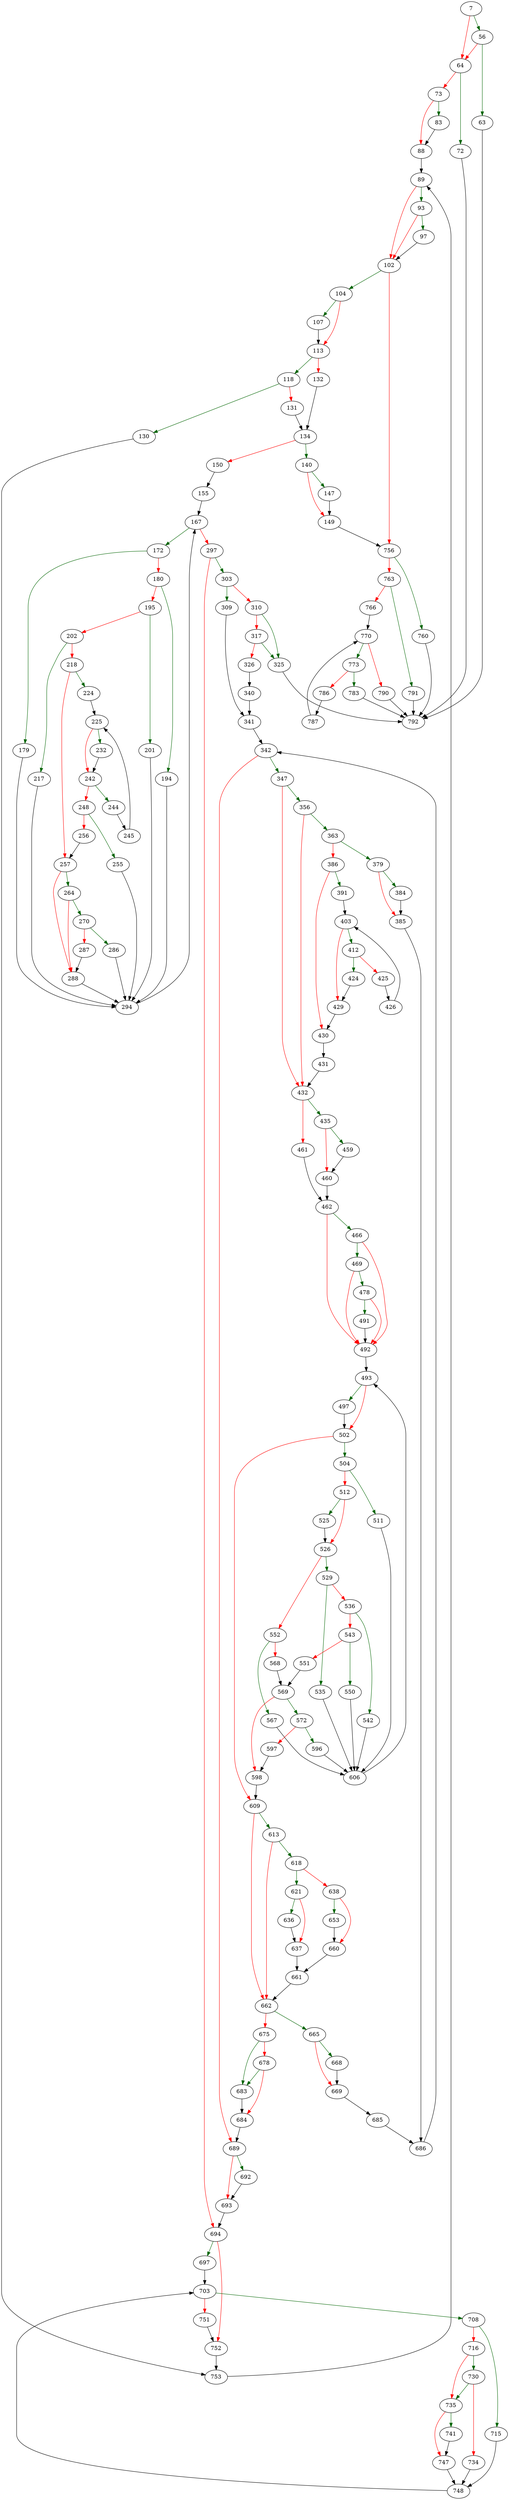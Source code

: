 strict digraph "wherePathSatisfiesOrderBy" {
	// Node definitions.
	7 [entry=true];
	56;
	64;
	63;
	792;
	72;
	73;
	83;
	88;
	89;
	93;
	102;
	97;
	104;
	756;
	107;
	113;
	118;
	132;
	130;
	131;
	753;
	134;
	140;
	150;
	147;
	149;
	155;
	167;
	172;
	297;
	179;
	180;
	294;
	194;
	195;
	201;
	202;
	217;
	218;
	224;
	257;
	225;
	232;
	242;
	244;
	248;
	245;
	255;
	256;
	264;
	288;
	270;
	286;
	287;
	303;
	694;
	309;
	310;
	341;
	325;
	317;
	326;
	340;
	342;
	347;
	689;
	356;
	432;
	363;
	379;
	386;
	384;
	385;
	686;
	391;
	430;
	403;
	412;
	429;
	424;
	425;
	426;
	431;
	435;
	461;
	459;
	460;
	462;
	466;
	492;
	469;
	478;
	491;
	493;
	497;
	502;
	504;
	609;
	511;
	512;
	606;
	525;
	526;
	529;
	552;
	535;
	536;
	542;
	543;
	550;
	551;
	569;
	567;
	568;
	572;
	598;
	596;
	597;
	613;
	662;
	618;
	621;
	638;
	636;
	637;
	661;
	653;
	660;
	665;
	675;
	668;
	669;
	685;
	683;
	678;
	684;
	692;
	693;
	697;
	752;
	703;
	708;
	751;
	715;
	716;
	748;
	730;
	735;
	734;
	741;
	747;
	760;
	763;
	791;
	766;
	770;
	773;
	790;
	783;
	786;
	787;

	// Edge definitions.
	7 -> 56 [
		color=darkgreen
		cond=true
	];
	7 -> 64 [
		color=red
		cond=false
	];
	56 -> 64 [
		color=red
		cond=false
	];
	56 -> 63 [
		color=darkgreen
		cond=true
	];
	64 -> 72 [
		color=darkgreen
		cond=true
	];
	64 -> 73 [
		color=red
		cond=false
	];
	63 -> 792;
	72 -> 792;
	73 -> 83 [
		color=darkgreen
		cond=true
	];
	73 -> 88 [
		color=red
		cond=false
	];
	83 -> 88;
	88 -> 89;
	89 -> 93 [
		color=darkgreen
		cond=true
	];
	89 -> 102 [
		color=red
		cond=false
	];
	93 -> 102 [
		color=red
		cond=false
	];
	93 -> 97 [
		color=darkgreen
		cond=true
	];
	102 -> 104 [
		color=darkgreen
		cond=true
	];
	102 -> 756 [
		color=red
		cond=false
	];
	97 -> 102;
	104 -> 107 [
		color=darkgreen
		cond=true
	];
	104 -> 113 [
		color=red
		cond=false
	];
	756 -> 760 [
		color=darkgreen
		cond=true
	];
	756 -> 763 [
		color=red
		cond=false
	];
	107 -> 113;
	113 -> 118 [
		color=darkgreen
		cond=true
	];
	113 -> 132 [
		color=red
		cond=false
	];
	118 -> 130 [
		color=darkgreen
		cond=true
	];
	118 -> 131 [
		color=red
		cond=false
	];
	132 -> 134;
	130 -> 753;
	131 -> 134;
	753 -> 89;
	134 -> 140 [
		color=darkgreen
		cond=true
	];
	134 -> 150 [
		color=red
		cond=false
	];
	140 -> 147 [
		color=darkgreen
		cond=true
	];
	140 -> 149 [
		color=red
		cond=false
	];
	150 -> 155;
	147 -> 149;
	149 -> 756;
	155 -> 167;
	167 -> 172 [
		color=darkgreen
		cond=true
	];
	167 -> 297 [
		color=red
		cond=false
	];
	172 -> 179 [
		color=darkgreen
		cond=true
	];
	172 -> 180 [
		color=red
		cond=false
	];
	297 -> 303 [
		color=darkgreen
		cond=true
	];
	297 -> 694 [
		color=red
		cond=false
	];
	179 -> 294;
	180 -> 194 [
		color=darkgreen
		cond=true
	];
	180 -> 195 [
		color=red
		cond=false
	];
	294 -> 167;
	194 -> 294;
	195 -> 201 [
		color=darkgreen
		cond=true
	];
	195 -> 202 [
		color=red
		cond=false
	];
	201 -> 294;
	202 -> 217 [
		color=darkgreen
		cond=true
	];
	202 -> 218 [
		color=red
		cond=false
	];
	217 -> 294;
	218 -> 224 [
		color=darkgreen
		cond=true
	];
	218 -> 257 [
		color=red
		cond=false
	];
	224 -> 225;
	257 -> 264 [
		color=darkgreen
		cond=true
	];
	257 -> 288 [
		color=red
		cond=false
	];
	225 -> 232 [
		color=darkgreen
		cond=true
	];
	225 -> 242 [
		color=red
		cond=false
	];
	232 -> 242;
	242 -> 244 [
		color=darkgreen
		cond=true
	];
	242 -> 248 [
		color=red
		cond=false
	];
	244 -> 245;
	248 -> 255 [
		color=darkgreen
		cond=true
	];
	248 -> 256 [
		color=red
		cond=false
	];
	245 -> 225;
	255 -> 294;
	256 -> 257;
	264 -> 288 [
		color=red
		cond=false
	];
	264 -> 270 [
		color=darkgreen
		cond=true
	];
	288 -> 294;
	270 -> 286 [
		color=darkgreen
		cond=true
	];
	270 -> 287 [
		color=red
		cond=false
	];
	286 -> 294;
	287 -> 288;
	303 -> 309 [
		color=darkgreen
		cond=true
	];
	303 -> 310 [
		color=red
		cond=false
	];
	694 -> 697 [
		color=darkgreen
		cond=true
	];
	694 -> 752 [
		color=red
		cond=false
	];
	309 -> 341;
	310 -> 325 [
		color=darkgreen
		cond=true
	];
	310 -> 317 [
		color=red
		cond=false
	];
	341 -> 342;
	325 -> 792;
	317 -> 325 [
		color=darkgreen
		cond=true
	];
	317 -> 326 [
		color=red
		cond=false
	];
	326 -> 340;
	340 -> 341;
	342 -> 347 [
		color=darkgreen
		cond=true
	];
	342 -> 689 [
		color=red
		cond=false
	];
	347 -> 356 [
		color=darkgreen
		cond=true
	];
	347 -> 432 [
		color=red
		cond=false
	];
	689 -> 692 [
		color=darkgreen
		cond=true
	];
	689 -> 693 [
		color=red
		cond=false
	];
	356 -> 432 [
		color=red
		cond=false
	];
	356 -> 363 [
		color=darkgreen
		cond=true
	];
	432 -> 435 [
		color=darkgreen
		cond=true
	];
	432 -> 461 [
		color=red
		cond=false
	];
	363 -> 379 [
		color=darkgreen
		cond=true
	];
	363 -> 386 [
		color=red
		cond=false
	];
	379 -> 384 [
		color=darkgreen
		cond=true
	];
	379 -> 385 [
		color=red
		cond=false
	];
	386 -> 391 [
		color=darkgreen
		cond=true
	];
	386 -> 430 [
		color=red
		cond=false
	];
	384 -> 385;
	385 -> 686;
	686 -> 342;
	391 -> 403;
	430 -> 431;
	403 -> 412 [
		color=darkgreen
		cond=true
	];
	403 -> 429 [
		color=red
		cond=false
	];
	412 -> 424 [
		color=darkgreen
		cond=true
	];
	412 -> 425 [
		color=red
		cond=false
	];
	429 -> 430;
	424 -> 429;
	425 -> 426;
	426 -> 403;
	431 -> 432;
	435 -> 459 [
		color=darkgreen
		cond=true
	];
	435 -> 460 [
		color=red
		cond=false
	];
	461 -> 462;
	459 -> 460;
	460 -> 462;
	462 -> 466 [
		color=darkgreen
		cond=true
	];
	462 -> 492 [
		color=red
		cond=false
	];
	466 -> 492 [
		color=red
		cond=false
	];
	466 -> 469 [
		color=darkgreen
		cond=true
	];
	492 -> 493;
	469 -> 492 [
		color=red
		cond=false
	];
	469 -> 478 [
		color=darkgreen
		cond=true
	];
	478 -> 492 [
		color=red
		cond=false
	];
	478 -> 491 [
		color=darkgreen
		cond=true
	];
	491 -> 492;
	493 -> 497 [
		color=darkgreen
		cond=true
	];
	493 -> 502 [
		color=red
		cond=false
	];
	497 -> 502;
	502 -> 504 [
		color=darkgreen
		cond=true
	];
	502 -> 609 [
		color=red
		cond=false
	];
	504 -> 511 [
		color=darkgreen
		cond=true
	];
	504 -> 512 [
		color=red
		cond=false
	];
	609 -> 613 [
		color=darkgreen
		cond=true
	];
	609 -> 662 [
		color=red
		cond=false
	];
	511 -> 606;
	512 -> 525 [
		color=darkgreen
		cond=true
	];
	512 -> 526 [
		color=red
		cond=false
	];
	606 -> 493;
	525 -> 526;
	526 -> 529 [
		color=darkgreen
		cond=true
	];
	526 -> 552 [
		color=red
		cond=false
	];
	529 -> 535 [
		color=darkgreen
		cond=true
	];
	529 -> 536 [
		color=red
		cond=false
	];
	552 -> 567 [
		color=darkgreen
		cond=true
	];
	552 -> 568 [
		color=red
		cond=false
	];
	535 -> 606;
	536 -> 542 [
		color=darkgreen
		cond=true
	];
	536 -> 543 [
		color=red
		cond=false
	];
	542 -> 606;
	543 -> 550 [
		color=darkgreen
		cond=true
	];
	543 -> 551 [
		color=red
		cond=false
	];
	550 -> 606;
	551 -> 569;
	569 -> 572 [
		color=darkgreen
		cond=true
	];
	569 -> 598 [
		color=red
		cond=false
	];
	567 -> 606;
	568 -> 569;
	572 -> 596 [
		color=darkgreen
		cond=true
	];
	572 -> 597 [
		color=red
		cond=false
	];
	598 -> 609;
	596 -> 606;
	597 -> 598;
	613 -> 662 [
		color=red
		cond=false
	];
	613 -> 618 [
		color=darkgreen
		cond=true
	];
	662 -> 665 [
		color=darkgreen
		cond=true
	];
	662 -> 675 [
		color=red
		cond=false
	];
	618 -> 621 [
		color=darkgreen
		cond=true
	];
	618 -> 638 [
		color=red
		cond=false
	];
	621 -> 636 [
		color=darkgreen
		cond=true
	];
	621 -> 637 [
		color=red
		cond=false
	];
	638 -> 653 [
		color=darkgreen
		cond=true
	];
	638 -> 660 [
		color=red
		cond=false
	];
	636 -> 637;
	637 -> 661;
	661 -> 662;
	653 -> 660;
	660 -> 661;
	665 -> 668 [
		color=darkgreen
		cond=true
	];
	665 -> 669 [
		color=red
		cond=false
	];
	675 -> 683 [
		color=darkgreen
		cond=true
	];
	675 -> 678 [
		color=red
		cond=false
	];
	668 -> 669;
	669 -> 685;
	685 -> 686;
	683 -> 684;
	678 -> 683 [
		color=darkgreen
		cond=true
	];
	678 -> 684 [
		color=red
		cond=false
	];
	684 -> 689;
	692 -> 693;
	693 -> 694;
	697 -> 703;
	752 -> 753;
	703 -> 708 [
		color=darkgreen
		cond=true
	];
	703 -> 751 [
		color=red
		cond=false
	];
	708 -> 715 [
		color=darkgreen
		cond=true
	];
	708 -> 716 [
		color=red
		cond=false
	];
	751 -> 752;
	715 -> 748;
	716 -> 730 [
		color=darkgreen
		cond=true
	];
	716 -> 735 [
		color=red
		cond=false
	];
	748 -> 703;
	730 -> 735 [
		color=darkgreen
		cond=true
	];
	730 -> 734 [
		color=red
		cond=false
	];
	735 -> 741 [
		color=darkgreen
		cond=true
	];
	735 -> 747 [
		color=red
		cond=false
	];
	734 -> 748;
	741 -> 747;
	747 -> 748;
	760 -> 792;
	763 -> 791 [
		color=darkgreen
		cond=true
	];
	763 -> 766 [
		color=red
		cond=false
	];
	791 -> 792;
	766 -> 770;
	770 -> 773 [
		color=darkgreen
		cond=true
	];
	770 -> 790 [
		color=red
		cond=false
	];
	773 -> 783 [
		color=darkgreen
		cond=true
	];
	773 -> 786 [
		color=red
		cond=false
	];
	790 -> 792;
	783 -> 792;
	786 -> 787;
	787 -> 770;
}
